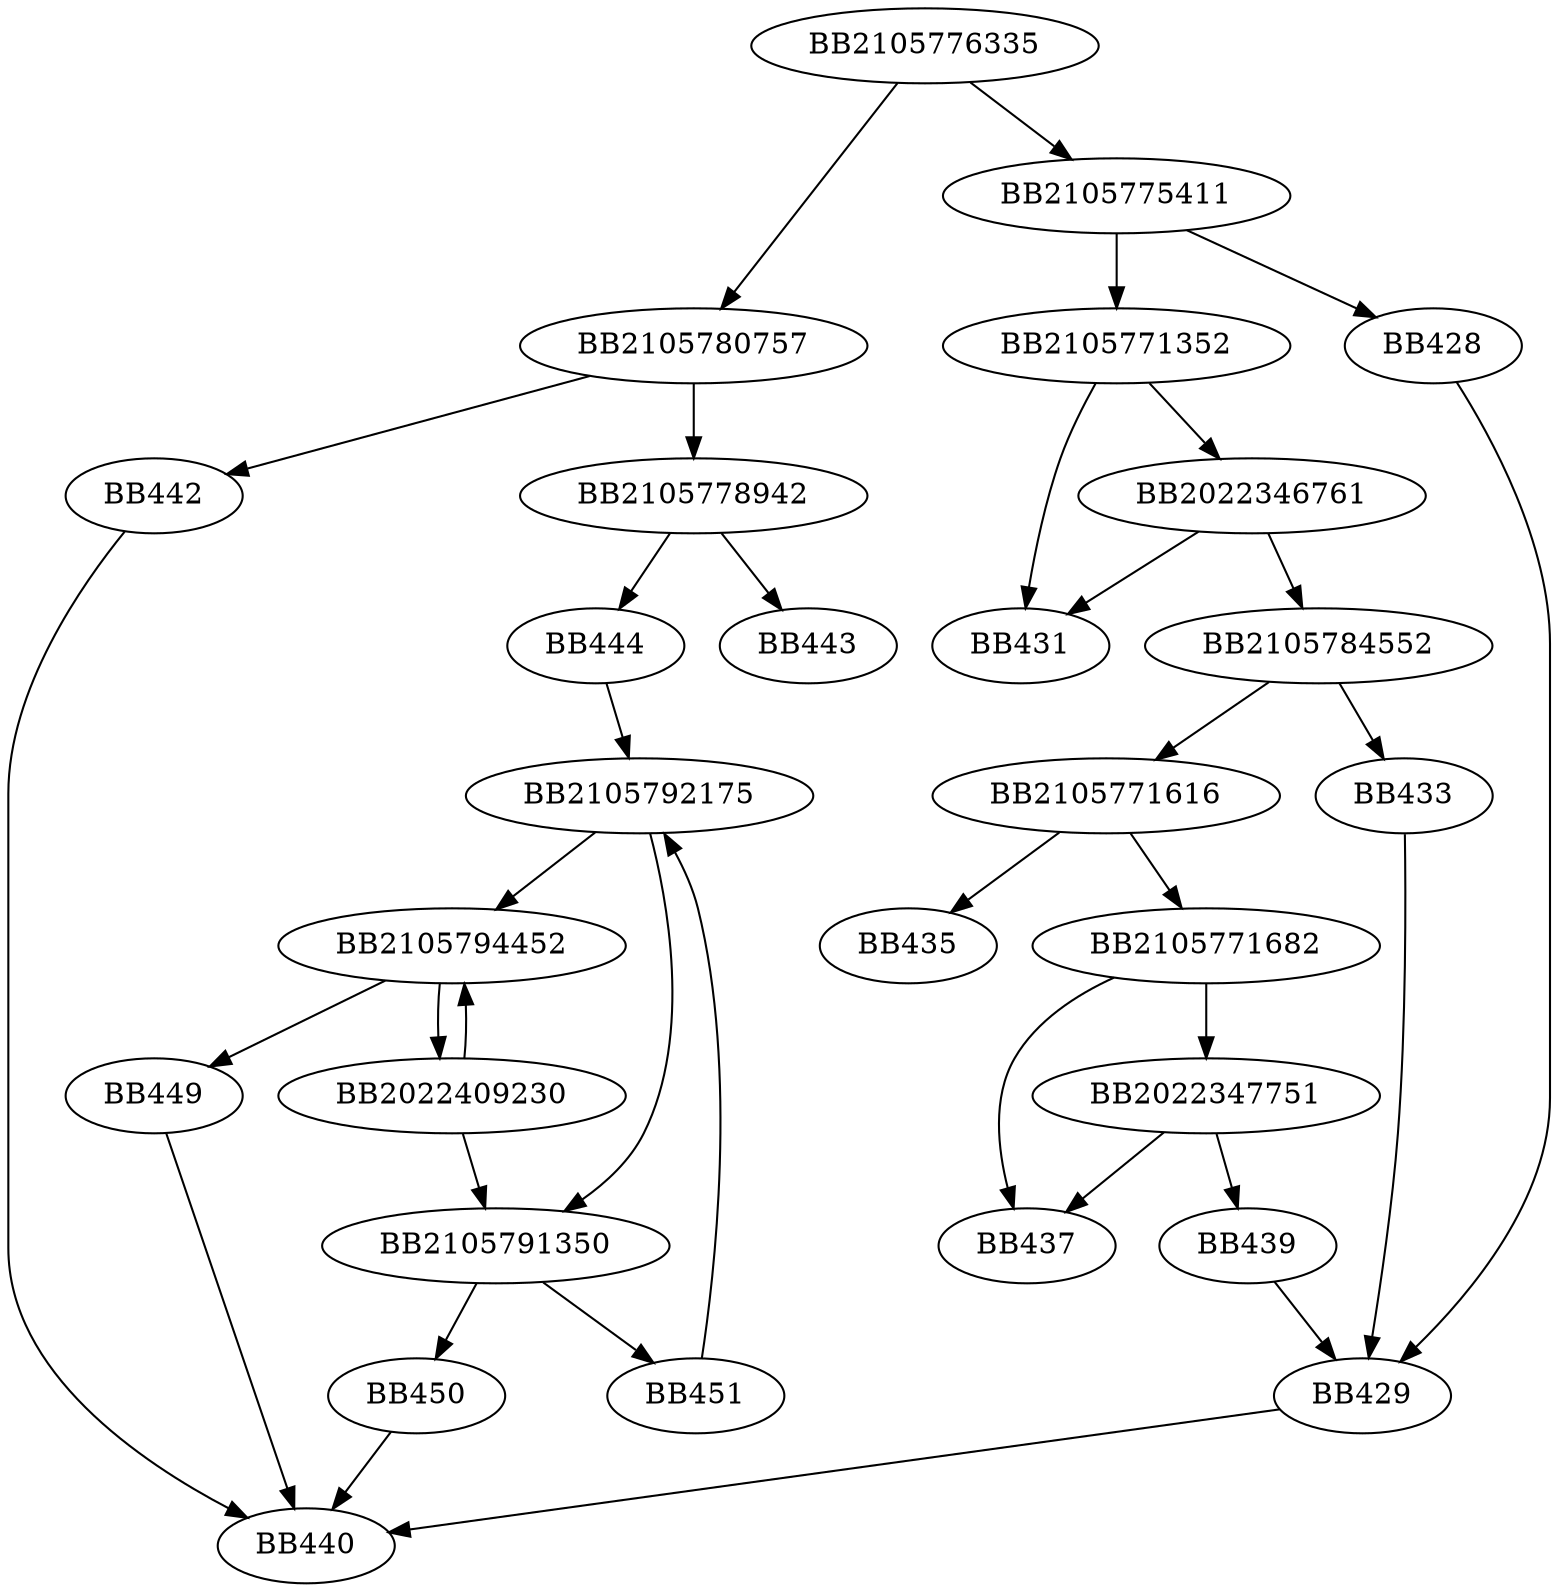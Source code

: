 digraph G{
	BB2105776335->BB2105775411;
	BB2105776335->BB2105780757;
	BB2105775411->BB2105771352;
	BB2105775411->BB428;
	BB428->BB429;
	BB2105771352->BB2022346761;
	BB2105771352->BB431;
	BB2022346761->BB2105784552;
	BB2022346761->BB431;
	BB2105784552->BB433;
	BB2105784552->BB2105771616;
	BB433->BB429;
	BB2105771616->BB435;
	BB2105771616->BB2105771682;
	BB2105771682->BB437;
	BB2105771682->BB2022347751;
	BB2022347751->BB437;
	BB2022347751->BB439;
	BB439->BB429;
	BB429->BB440;
	BB2105780757->BB2105778942;
	BB2105780757->BB442;
	BB2105778942->BB443;
	BB2105778942->BB444;
	BB444->BB2105792175;
	BB2105792175->BB2105794452;
	BB2105792175->BB2105791350;
	BB2105794452->BB2022409230;
	BB2105794452->BB449;
	BB449->BB440;
	BB2022409230->BB2105794452;
	BB2022409230->BB2105791350;
	BB2105791350->BB450;
	BB2105791350->BB451;
	BB450->BB440;
	BB451->BB2105792175;
	BB442->BB440;
}
